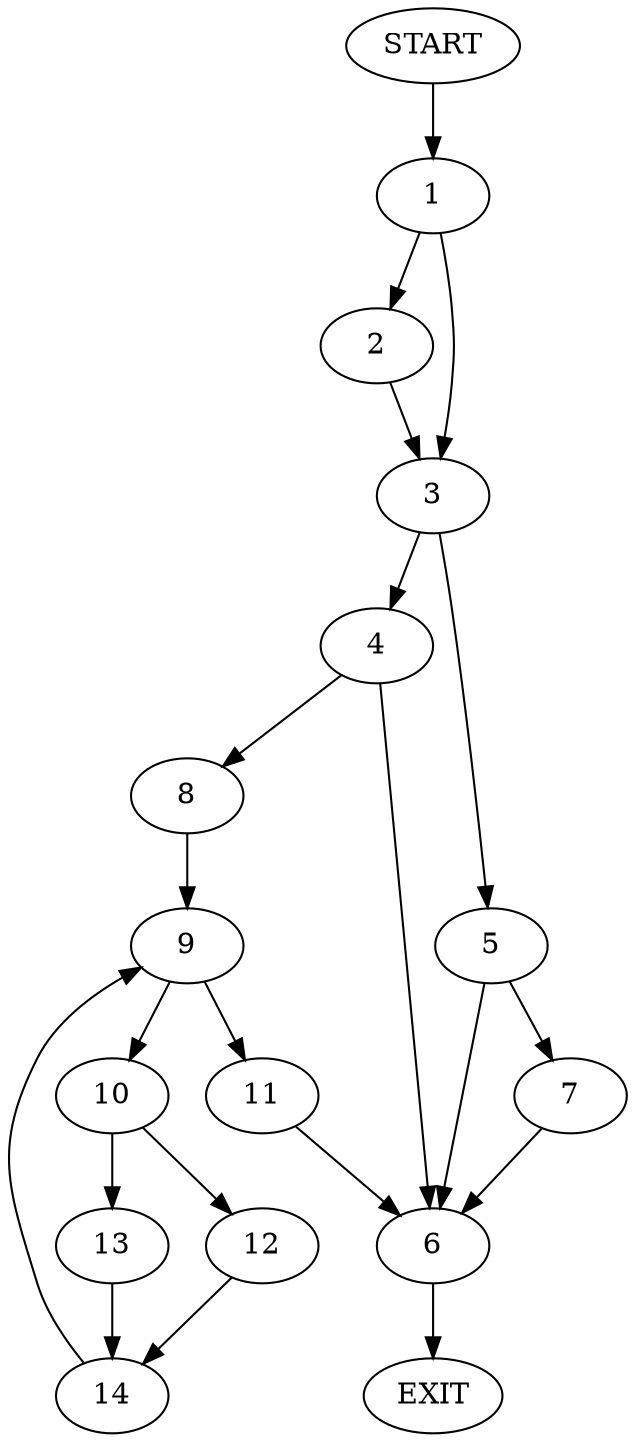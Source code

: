 digraph {
0 [label="START"]
15 [label="EXIT"]
0 -> 1
1 -> 2
1 -> 3
3 -> 4
3 -> 5
2 -> 3
5 -> 6
5 -> 7
4 -> 8
4 -> 6
6 -> 15
7 -> 6
8 -> 9
9 -> 10
9 -> 11
10 -> 12
10 -> 13
11 -> 6
13 -> 14
12 -> 14
14 -> 9
}

